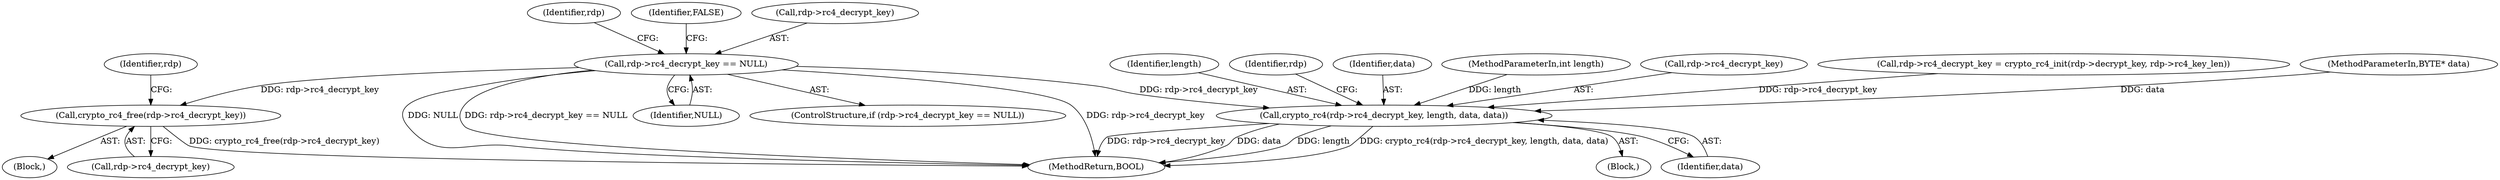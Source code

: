 digraph "0_FreeRDP_7d58aac24fe20ffaad7bd9b40c9ddf457c1b06e7_0@API" {
"1000106" [label="(Call,rdp->rc4_decrypt_key == NULL)"];
"1000130" [label="(Call,crypto_rc4_free(rdp->rc4_decrypt_key))"];
"1000150" [label="(Call,crypto_rc4(rdp->rc4_decrypt_key, length, data, data))"];
"1000104" [label="(Block,)"];
"1000110" [label="(Identifier,NULL)"];
"1000154" [label="(Identifier,length)"];
"1000116" [label="(Identifier,rdp)"];
"1000159" [label="(Identifier,rdp)"];
"1000155" [label="(Identifier,data)"];
"1000102" [label="(MethodParameterIn,int length)"];
"1000136" [label="(Identifier,rdp)"];
"1000112" [label="(Identifier,FALSE)"];
"1000130" [label="(Call,crypto_rc4_free(rdp->rc4_decrypt_key))"];
"1000119" [label="(Block,)"];
"1000151" [label="(Call,rdp->rc4_decrypt_key)"];
"1000168" [label="(MethodReturn,BOOL)"];
"1000156" [label="(Identifier,data)"];
"1000131" [label="(Call,rdp->rc4_decrypt_key)"];
"1000107" [label="(Call,rdp->rc4_decrypt_key)"];
"1000150" [label="(Call,crypto_rc4(rdp->rc4_decrypt_key, length, data, data))"];
"1000134" [label="(Call,rdp->rc4_decrypt_key = crypto_rc4_init(rdp->decrypt_key, rdp->rc4_key_len))"];
"1000105" [label="(ControlStructure,if (rdp->rc4_decrypt_key == NULL))"];
"1000106" [label="(Call,rdp->rc4_decrypt_key == NULL)"];
"1000101" [label="(MethodParameterIn,BYTE* data)"];
"1000106" -> "1000105"  [label="AST: "];
"1000106" -> "1000110"  [label="CFG: "];
"1000107" -> "1000106"  [label="AST: "];
"1000110" -> "1000106"  [label="AST: "];
"1000112" -> "1000106"  [label="CFG: "];
"1000116" -> "1000106"  [label="CFG: "];
"1000106" -> "1000168"  [label="DDG: rdp->rc4_decrypt_key == NULL"];
"1000106" -> "1000168"  [label="DDG: rdp->rc4_decrypt_key"];
"1000106" -> "1000168"  [label="DDG: NULL"];
"1000106" -> "1000130"  [label="DDG: rdp->rc4_decrypt_key"];
"1000106" -> "1000150"  [label="DDG: rdp->rc4_decrypt_key"];
"1000130" -> "1000119"  [label="AST: "];
"1000130" -> "1000131"  [label="CFG: "];
"1000131" -> "1000130"  [label="AST: "];
"1000136" -> "1000130"  [label="CFG: "];
"1000130" -> "1000168"  [label="DDG: crypto_rc4_free(rdp->rc4_decrypt_key)"];
"1000150" -> "1000104"  [label="AST: "];
"1000150" -> "1000156"  [label="CFG: "];
"1000151" -> "1000150"  [label="AST: "];
"1000154" -> "1000150"  [label="AST: "];
"1000155" -> "1000150"  [label="AST: "];
"1000156" -> "1000150"  [label="AST: "];
"1000159" -> "1000150"  [label="CFG: "];
"1000150" -> "1000168"  [label="DDG: length"];
"1000150" -> "1000168"  [label="DDG: crypto_rc4(rdp->rc4_decrypt_key, length, data, data)"];
"1000150" -> "1000168"  [label="DDG: rdp->rc4_decrypt_key"];
"1000150" -> "1000168"  [label="DDG: data"];
"1000134" -> "1000150"  [label="DDG: rdp->rc4_decrypt_key"];
"1000102" -> "1000150"  [label="DDG: length"];
"1000101" -> "1000150"  [label="DDG: data"];
}
